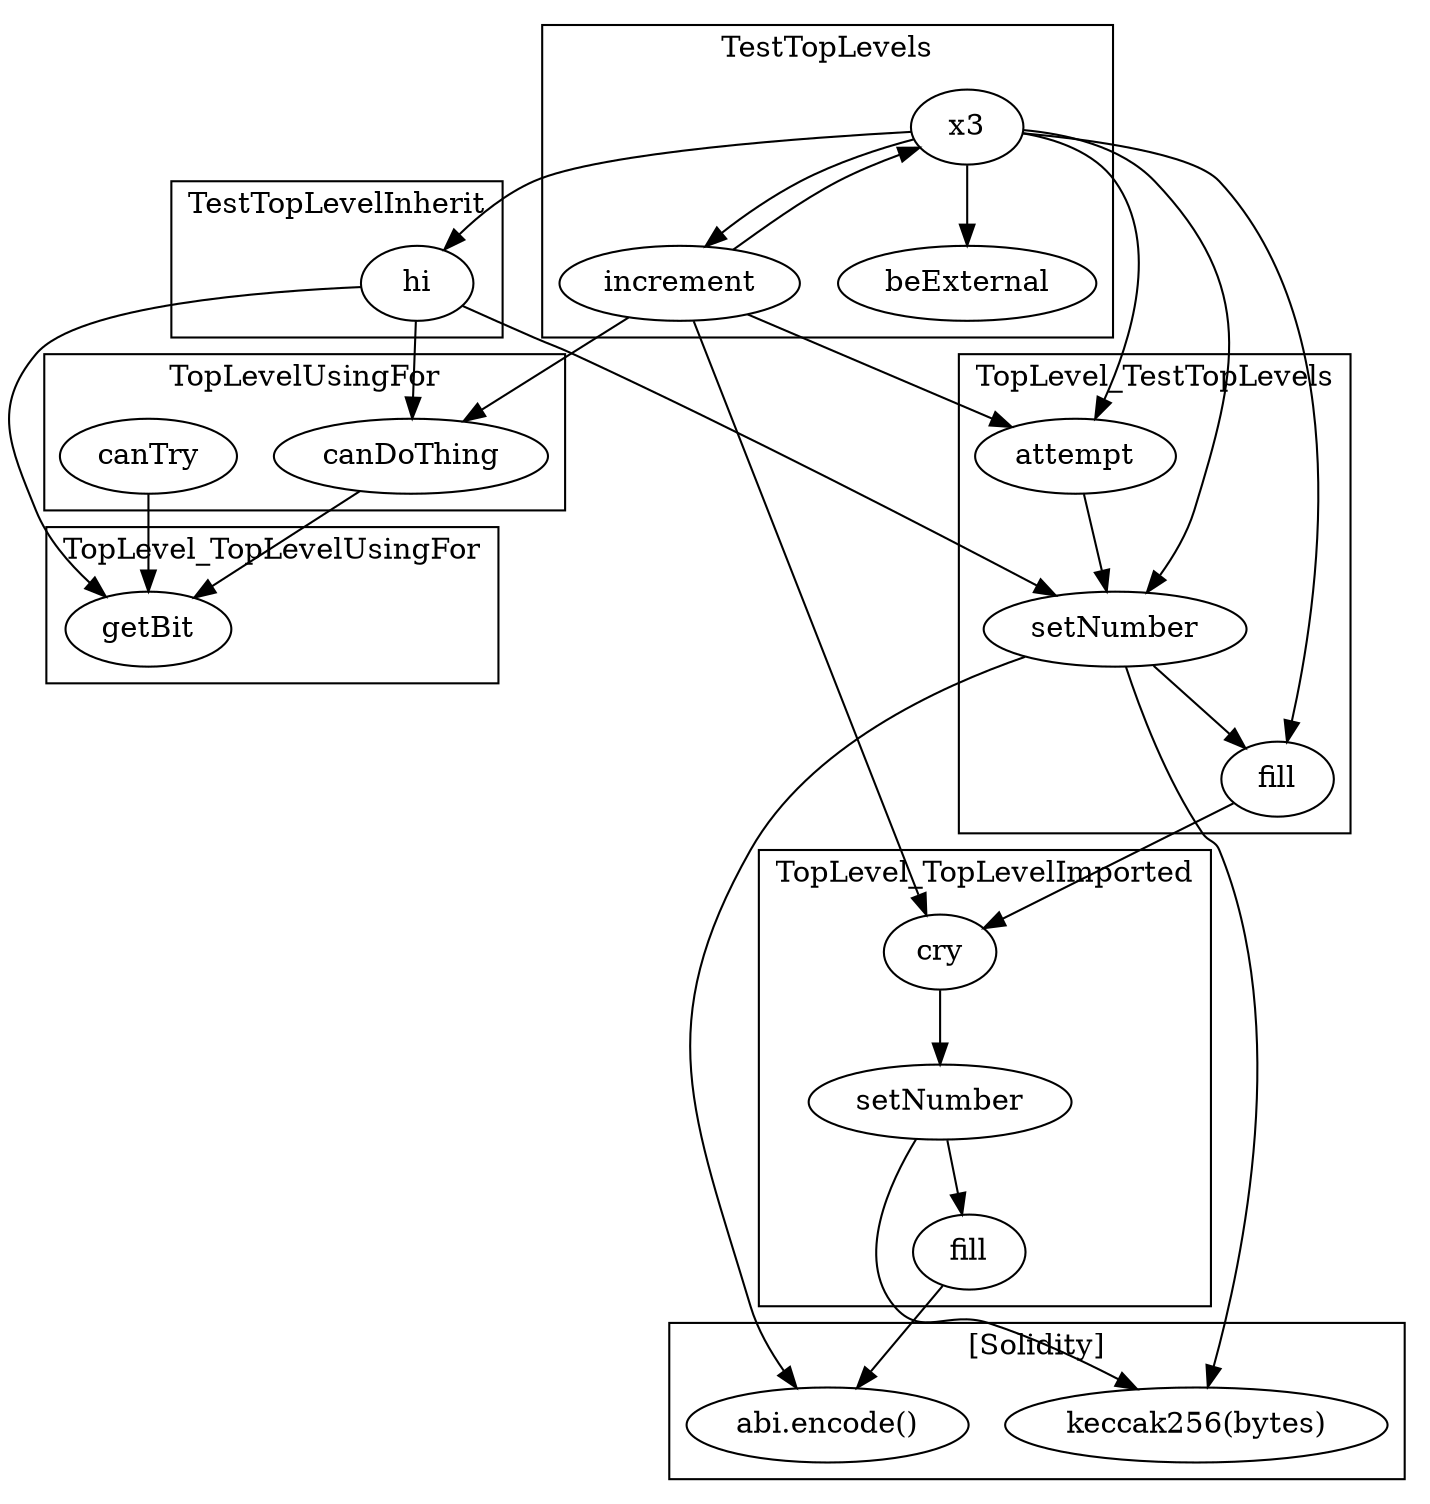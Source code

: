 strict digraph {
subgraph cluster_95_TestTopLevelInherit {
label = "TestTopLevelInherit"
"95_hi" [label="hi"]
}subgraph cluster_175_TestTopLevels {
label = "TestTopLevels"
"175_beExternal" [label="beExternal"]
"175_increment" [label="increment"]
"175_x3" [label="x3"]
}subgraph cluster_366_TopLevelUsingFor {
label = "TopLevelUsingFor"
"366_canDoThing" [label="canDoThing"]
"366_canTry" [label="canTry"]
}subgraph cluster_TopLevelFunctions_TestTopLevels_TopLevel_TestTopLevels {
label = "TopLevel_TestTopLevels"
"TopLevelFunctions_TestTopLevels_attempt" [label="attempt"]
"TopLevelFunctions_TestTopLevels_fill" [label="fill"]
"TopLevelFunctions_TestTopLevels_setNumber" [label="setNumber"]
}subgraph cluster_TopLevelFunctions_TopLevelImported_TopLevel_TopLevelImported {
label = "TopLevel_TopLevelImported"
"TopLevelFunctions_TopLevelImported_cry" [label="cry"]
"TopLevelFunctions_TopLevelImported_fill" [label="fill"]
"TopLevelFunctions_TopLevelImported_setNumber" [label="setNumber"]
}subgraph cluster_TopLevelFunctions_TopLevelUsingFor_TopLevel_TopLevelUsingFor {
label = "TopLevel_TopLevelUsingFor"
"TopLevelFunctions_TopLevelUsingFor_getBit" [label="getBit"]
}subgraph cluster_solidity {
label = "[Solidity]"
"abi.encode()" 
"keccak256(bytes)" 
}"175_x3" -> "175_beExternal""95_hi" -> "366_canDoThing"
"95_hi" -> "TopLevelFunctions_TestTopLevels_setNumber"
"95_hi" -> "TopLevelFunctions_TopLevelUsingFor_getBit""175_increment" -> "175_x3"
"175_increment" -> "366_canDoThing"
"175_increment" -> "TopLevelFunctions_TestTopLevels_attempt"
"175_increment" -> "TopLevelFunctions_TopLevelImported_cry"
"175_x3" -> "175_increment"
"175_x3" -> "95_hi"
"175_x3" -> "TopLevelFunctions_TestTopLevels_attempt"
"175_x3" -> "TopLevelFunctions_TestTopLevels_fill"
"175_x3" -> "TopLevelFunctions_TestTopLevels_setNumber""366_canDoThing" -> "TopLevelFunctions_TopLevelUsingFor_getBit"
"366_canTry" -> "TopLevelFunctions_TopLevelUsingFor_getBit""TopLevelFunctions_TestTopLevels_attempt" -> "TopLevelFunctions_TestTopLevels_setNumber"
"TopLevelFunctions_TestTopLevels_fill" -> "TopLevelFunctions_TopLevelImported_cry"
"TopLevelFunctions_TestTopLevels_setNumber" -> "TopLevelFunctions_TestTopLevels_fill""TopLevelFunctions_TopLevelImported_cry" -> "TopLevelFunctions_TopLevelImported_setNumber"
"TopLevelFunctions_TopLevelImported_setNumber" -> "TopLevelFunctions_TopLevelImported_fill""TopLevelFunctions_TestTopLevels_setNumber" -> "abi.encode()"
"TopLevelFunctions_TestTopLevels_setNumber" -> "keccak256(bytes)"
"TopLevelFunctions_TopLevelImported_fill" -> "abi.encode()"
"TopLevelFunctions_TopLevelImported_setNumber" -> "keccak256(bytes)"
}
